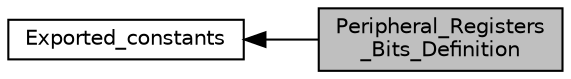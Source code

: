 digraph "Peripheral_Registers_Bits_Definition"
{
  edge [fontname="Helvetica",fontsize="10",labelfontname="Helvetica",labelfontsize="10"];
  node [fontname="Helvetica",fontsize="10",shape=box];
  rankdir=LR;
  Node2 [label="Exported_constants",height=0.2,width=0.4,color="black", fillcolor="white", style="filled",URL="$group__Exported__constants.html",tooltip=" "];
  Node1 [label="Peripheral_Registers\l_Bits_Definition",height=0.2,width=0.4,color="black", fillcolor="grey75", style="filled", fontcolor="black",tooltip=" "];
  Node2->Node1 [shape=plaintext, dir="back", style="solid"];
}

